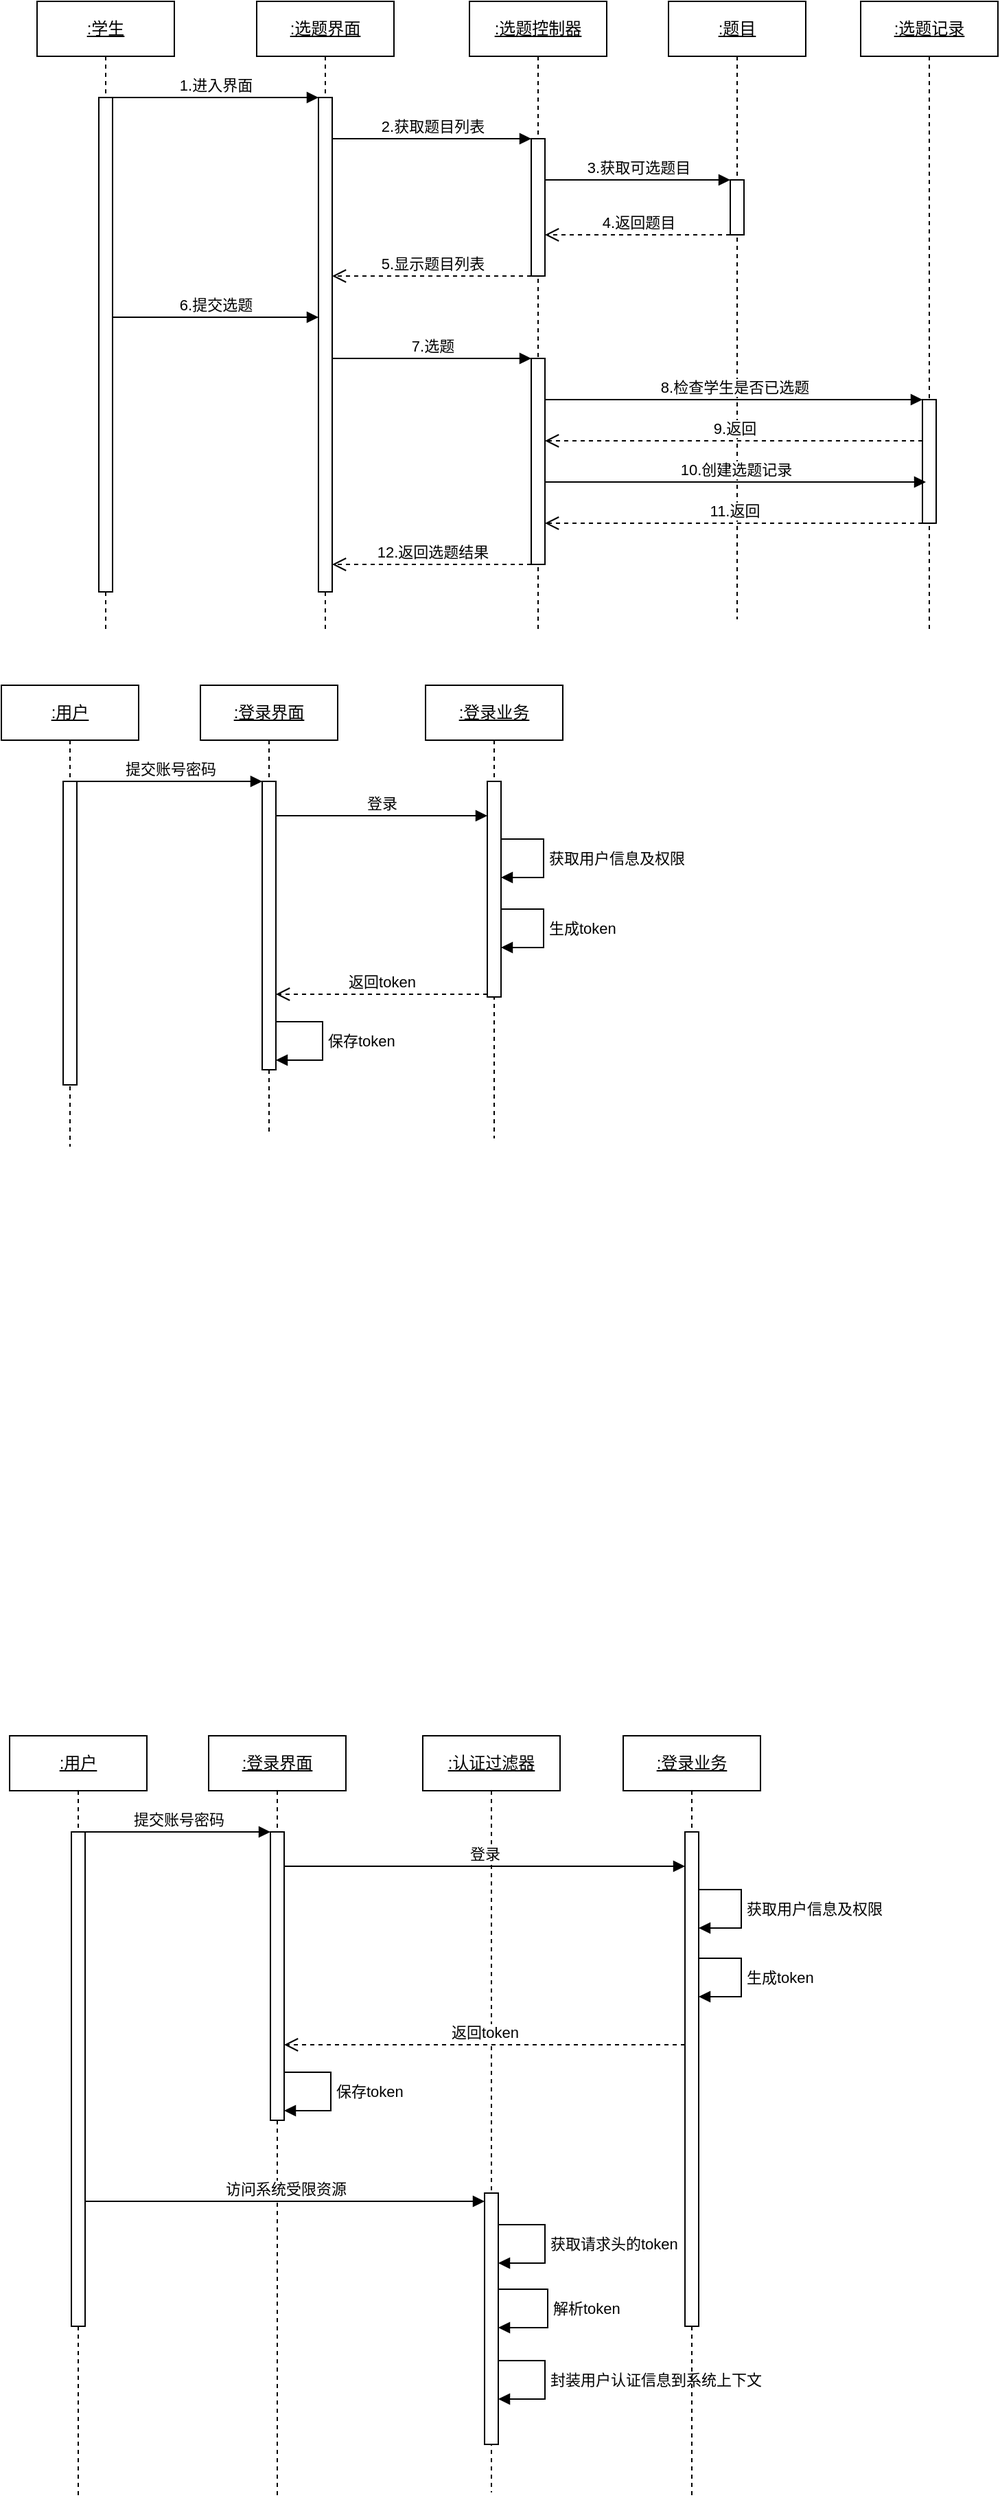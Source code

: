 <mxfile version="24.6.2" type="github">
  <diagram name="Page-1" id="2YBvvXClWsGukQMizWep">
    <mxGraphModel dx="1426" dy="793" grid="0" gridSize="10" guides="1" tooltips="1" connect="1" arrows="1" fold="1" page="1" pageScale="1" pageWidth="850" pageHeight="1100" math="0" shadow="0">
      <root>
        <mxCell id="0" />
        <mxCell id="1" parent="0" />
        <mxCell id="EVdvUObwMmmUspwIrHDG-1" value="&lt;u&gt;:学生&lt;/u&gt;" style="shape=umlLifeline;perimeter=lifelinePerimeter;whiteSpace=wrap;html=1;container=0;dropTarget=0;collapsible=0;recursiveResize=0;outlineConnect=0;portConstraint=eastwest;newEdgeStyle={&quot;edgeStyle&quot;:&quot;elbowEdgeStyle&quot;,&quot;elbow&quot;:&quot;vertical&quot;,&quot;curved&quot;:0,&quot;rounded&quot;:0};movable=1;resizable=1;rotatable=1;deletable=1;editable=1;locked=0;connectable=1;" parent="1" vertex="1">
          <mxGeometry x="64" y="57" width="100" height="460" as="geometry" />
        </mxCell>
        <mxCell id="EVdvUObwMmmUspwIrHDG-2" value="" style="html=1;points=[];perimeter=orthogonalPerimeter;outlineConnect=0;targetShapes=umlLifeline;portConstraint=eastwest;newEdgeStyle={&quot;edgeStyle&quot;:&quot;elbowEdgeStyle&quot;,&quot;elbow&quot;:&quot;vertical&quot;,&quot;curved&quot;:0,&quot;rounded&quot;:0};" parent="EVdvUObwMmmUspwIrHDG-1" vertex="1">
          <mxGeometry x="45" y="70" width="10" height="360" as="geometry" />
        </mxCell>
        <mxCell id="EVdvUObwMmmUspwIrHDG-5" value="&lt;u&gt;:选题界面&lt;/u&gt;" style="shape=umlLifeline;perimeter=lifelinePerimeter;whiteSpace=wrap;html=1;container=0;dropTarget=0;collapsible=0;recursiveResize=0;outlineConnect=0;portConstraint=eastwest;newEdgeStyle={&quot;edgeStyle&quot;:&quot;elbowEdgeStyle&quot;,&quot;elbow&quot;:&quot;vertical&quot;,&quot;curved&quot;:0,&quot;rounded&quot;:0};movable=1;resizable=1;rotatable=1;deletable=1;editable=1;locked=0;connectable=1;" parent="1" vertex="1">
          <mxGeometry x="224" y="57" width="100" height="460" as="geometry" />
        </mxCell>
        <mxCell id="EVdvUObwMmmUspwIrHDG-6" value="" style="html=1;points=[];perimeter=orthogonalPerimeter;outlineConnect=0;targetShapes=umlLifeline;portConstraint=eastwest;newEdgeStyle={&quot;edgeStyle&quot;:&quot;elbowEdgeStyle&quot;,&quot;elbow&quot;:&quot;vertical&quot;,&quot;curved&quot;:0,&quot;rounded&quot;:0};" parent="EVdvUObwMmmUspwIrHDG-5" vertex="1">
          <mxGeometry x="45" y="70" width="10" height="360" as="geometry" />
        </mxCell>
        <mxCell id="EVdvUObwMmmUspwIrHDG-7" value="&lt;u&gt;:选题控制器&lt;/u&gt;" style="shape=umlLifeline;perimeter=lifelinePerimeter;whiteSpace=wrap;html=1;container=0;dropTarget=0;collapsible=0;recursiveResize=0;outlineConnect=0;portConstraint=eastwest;newEdgeStyle={&quot;edgeStyle&quot;:&quot;elbowEdgeStyle&quot;,&quot;elbow&quot;:&quot;vertical&quot;,&quot;curved&quot;:0,&quot;rounded&quot;:0};movable=1;resizable=1;rotatable=1;deletable=1;editable=1;locked=0;connectable=1;" parent="1" vertex="1">
          <mxGeometry x="379" y="57" width="100" height="460" as="geometry" />
        </mxCell>
        <mxCell id="EVdvUObwMmmUspwIrHDG-8" value="" style="html=1;points=[];perimeter=orthogonalPerimeter;outlineConnect=0;targetShapes=umlLifeline;portConstraint=eastwest;newEdgeStyle={&quot;edgeStyle&quot;:&quot;elbowEdgeStyle&quot;,&quot;elbow&quot;:&quot;vertical&quot;,&quot;curved&quot;:0,&quot;rounded&quot;:0};" parent="EVdvUObwMmmUspwIrHDG-7" vertex="1">
          <mxGeometry x="45" y="100" width="10" height="100" as="geometry" />
        </mxCell>
        <mxCell id="EVdvUObwMmmUspwIrHDG-20" value="" style="html=1;points=[[0,0,0,0,5],[0,1,0,0,-5],[1,0,0,0,5],[1,1,0,0,-5]];perimeter=orthogonalPerimeter;outlineConnect=0;targetShapes=umlLifeline;portConstraint=eastwest;newEdgeStyle={&quot;curved&quot;:0,&quot;rounded&quot;:0};" parent="EVdvUObwMmmUspwIrHDG-7" vertex="1">
          <mxGeometry x="45" y="260" width="10" height="150" as="geometry" />
        </mxCell>
        <mxCell id="EVdvUObwMmmUspwIrHDG-9" value="&lt;u&gt;:题目&lt;/u&gt;" style="shape=umlLifeline;perimeter=lifelinePerimeter;whiteSpace=wrap;html=1;container=0;dropTarget=0;collapsible=0;recursiveResize=0;outlineConnect=0;portConstraint=eastwest;newEdgeStyle={&quot;edgeStyle&quot;:&quot;elbowEdgeStyle&quot;,&quot;elbow&quot;:&quot;vertical&quot;,&quot;curved&quot;:0,&quot;rounded&quot;:0};movable=1;resizable=1;rotatable=1;deletable=1;editable=1;locked=0;connectable=1;" parent="1" vertex="1">
          <mxGeometry x="524" y="57" width="100" height="450" as="geometry" />
        </mxCell>
        <mxCell id="EVdvUObwMmmUspwIrHDG-12" value="" style="html=1;points=[];perimeter=orthogonalPerimeter;outlineConnect=0;targetShapes=umlLifeline;portConstraint=eastwest;newEdgeStyle={&quot;edgeStyle&quot;:&quot;elbowEdgeStyle&quot;,&quot;elbow&quot;:&quot;vertical&quot;,&quot;curved&quot;:0,&quot;rounded&quot;:0};" parent="EVdvUObwMmmUspwIrHDG-9" vertex="1">
          <mxGeometry x="45" y="130" width="10" height="40" as="geometry" />
        </mxCell>
        <mxCell id="EVdvUObwMmmUspwIrHDG-10" value="1.进入界面" style="html=1;verticalAlign=bottom;endArrow=block;edgeStyle=elbowEdgeStyle;elbow=horizontal;curved=0;rounded=0;" parent="1" source="EVdvUObwMmmUspwIrHDG-2" target="EVdvUObwMmmUspwIrHDG-6" edge="1">
          <mxGeometry relative="1" as="geometry">
            <mxPoint x="134" y="157" as="sourcePoint" />
            <Array as="points">
              <mxPoint x="194" y="127" />
            </Array>
            <mxPoint x="304" y="157" as="targetPoint" />
          </mxGeometry>
        </mxCell>
        <mxCell id="EVdvUObwMmmUspwIrHDG-11" value="2.获取题目列表" style="html=1;verticalAlign=bottom;endArrow=block;edgeStyle=elbowEdgeStyle;elbow=vertical;curved=0;rounded=0;" parent="1" source="EVdvUObwMmmUspwIrHDG-6" target="EVdvUObwMmmUspwIrHDG-8" edge="1">
          <mxGeometry x="0.007" relative="1" as="geometry">
            <mxPoint x="304" y="147" as="sourcePoint" />
            <Array as="points">
              <mxPoint x="374" y="157" />
            </Array>
            <mxPoint x="454" y="147" as="targetPoint" />
            <mxPoint as="offset" />
          </mxGeometry>
        </mxCell>
        <mxCell id="EVdvUObwMmmUspwIrHDG-13" value="5.显示题目列表" style="html=1;verticalAlign=bottom;endArrow=open;dashed=1;endSize=8;edgeStyle=elbowEdgeStyle;elbow=vertical;curved=0;rounded=0;" parent="1" source="EVdvUObwMmmUspwIrHDG-8" target="EVdvUObwMmmUspwIrHDG-6" edge="1">
          <mxGeometry relative="1" as="geometry">
            <mxPoint x="259" y="206.5" as="targetPoint" />
            <Array as="points">
              <mxPoint x="364" y="257" />
            </Array>
            <mxPoint x="429" y="206.5" as="sourcePoint" />
          </mxGeometry>
        </mxCell>
        <mxCell id="EVdvUObwMmmUspwIrHDG-14" value="6.提交选题" style="html=1;verticalAlign=bottom;endArrow=block;edgeStyle=elbowEdgeStyle;elbow=horizontal;curved=0;rounded=0;" parent="1" source="EVdvUObwMmmUspwIrHDG-2" target="EVdvUObwMmmUspwIrHDG-6" edge="1">
          <mxGeometry relative="1" as="geometry">
            <mxPoint x="134" y="217" as="sourcePoint" />
            <Array as="points">
              <mxPoint x="209" y="287" />
            </Array>
            <mxPoint x="284" y="217" as="targetPoint" />
          </mxGeometry>
        </mxCell>
        <mxCell id="EVdvUObwMmmUspwIrHDG-16" value="&lt;u&gt;:选题记录&lt;/u&gt;" style="shape=umlLifeline;perimeter=lifelinePerimeter;whiteSpace=wrap;html=1;container=0;dropTarget=0;collapsible=0;recursiveResize=0;outlineConnect=0;portConstraint=eastwest;newEdgeStyle={&quot;edgeStyle&quot;:&quot;elbowEdgeStyle&quot;,&quot;elbow&quot;:&quot;vertical&quot;,&quot;curved&quot;:0,&quot;rounded&quot;:0};movable=1;resizable=1;rotatable=1;deletable=1;editable=1;locked=0;connectable=1;" parent="1" vertex="1">
          <mxGeometry x="664" y="57" width="100" height="460" as="geometry" />
        </mxCell>
        <mxCell id="EVdvUObwMmmUspwIrHDG-17" value="" style="html=1;points=[];perimeter=orthogonalPerimeter;outlineConnect=0;targetShapes=umlLifeline;portConstraint=eastwest;newEdgeStyle={&quot;edgeStyle&quot;:&quot;elbowEdgeStyle&quot;,&quot;elbow&quot;:&quot;vertical&quot;,&quot;curved&quot;:0,&quot;rounded&quot;:0};" parent="EVdvUObwMmmUspwIrHDG-16" vertex="1">
          <mxGeometry x="45" y="290" width="10" height="90" as="geometry" />
        </mxCell>
        <mxCell id="EVdvUObwMmmUspwIrHDG-18" value="3.获取可选题目" style="html=1;verticalAlign=bottom;endArrow=block;edgeStyle=elbowEdgeStyle;elbow=vertical;curved=0;rounded=0;" parent="1" source="EVdvUObwMmmUspwIrHDG-8" target="EVdvUObwMmmUspwIrHDG-12" edge="1">
          <mxGeometry x="0.007" relative="1" as="geometry">
            <mxPoint x="454" y="247" as="sourcePoint" />
            <Array as="points">
              <mxPoint x="504" y="187" />
            </Array>
            <mxPoint x="599" y="247" as="targetPoint" />
            <mxPoint as="offset" />
          </mxGeometry>
        </mxCell>
        <mxCell id="EVdvUObwMmmUspwIrHDG-19" value="4.返回题目" style="html=1;verticalAlign=bottom;endArrow=open;dashed=1;endSize=8;edgeStyle=elbowEdgeStyle;elbow=vertical;curved=0;rounded=0;" parent="1" source="EVdvUObwMmmUspwIrHDG-12" target="EVdvUObwMmmUspwIrHDG-8" edge="1">
          <mxGeometry relative="1" as="geometry">
            <mxPoint x="429" y="227" as="targetPoint" />
            <Array as="points">
              <mxPoint x="514" y="227" />
            </Array>
            <mxPoint x="574" y="227" as="sourcePoint" />
          </mxGeometry>
        </mxCell>
        <mxCell id="EVdvUObwMmmUspwIrHDG-21" value="7.选题" style="html=1;verticalAlign=bottom;endArrow=block;edgeStyle=elbowEdgeStyle;elbow=horizontal;curved=0;rounded=0;" parent="1" source="EVdvUObwMmmUspwIrHDG-6" target="EVdvUObwMmmUspwIrHDG-20" edge="1">
          <mxGeometry relative="1" as="geometry">
            <mxPoint x="254" y="327" as="sourcePoint" />
            <Array as="points">
              <mxPoint x="344" y="317" />
            </Array>
            <mxPoint x="404" y="327" as="targetPoint" />
          </mxGeometry>
        </mxCell>
        <mxCell id="EVdvUObwMmmUspwIrHDG-24" value="8.检查学生是否已选题" style="html=1;verticalAlign=bottom;endArrow=block;edgeStyle=elbowEdgeStyle;elbow=horizontal;curved=0;rounded=0;" parent="1" source="EVdvUObwMmmUspwIrHDG-20" target="EVdvUObwMmmUspwIrHDG-17" edge="1">
          <mxGeometry relative="1" as="geometry">
            <mxPoint x="429" y="397" as="sourcePoint" />
            <Array as="points">
              <mxPoint x="504" y="347" />
            </Array>
            <mxPoint x="569" y="347" as="targetPoint" />
          </mxGeometry>
        </mxCell>
        <mxCell id="EVdvUObwMmmUspwIrHDG-25" value="9.返回" style="html=1;verticalAlign=bottom;endArrow=open;dashed=1;endSize=8;edgeStyle=elbowEdgeStyle;elbow=vertical;curved=0;rounded=0;" parent="1" source="EVdvUObwMmmUspwIrHDG-17" target="EVdvUObwMmmUspwIrHDG-20" edge="1">
          <mxGeometry relative="1" as="geometry">
            <mxPoint x="506.5" y="377" as="targetPoint" />
            <Array as="points">
              <mxPoint x="586.5" y="377" />
            </Array>
            <mxPoint x="641.5" y="377" as="sourcePoint" />
          </mxGeometry>
        </mxCell>
        <mxCell id="EVdvUObwMmmUspwIrHDG-26" value="10.创建选题记录" style="html=1;verticalAlign=bottom;endArrow=block;edgeStyle=elbowEdgeStyle;elbow=horizontal;curved=0;rounded=0;" parent="1" source="EVdvUObwMmmUspwIrHDG-20" edge="1">
          <mxGeometry relative="1" as="geometry">
            <mxPoint x="436.5" y="407" as="sourcePoint" />
            <Array as="points">
              <mxPoint x="509" y="407" />
            </Array>
            <mxPoint x="711.5" y="407" as="targetPoint" />
          </mxGeometry>
        </mxCell>
        <mxCell id="EVdvUObwMmmUspwIrHDG-27" value="11.返回" style="html=1;verticalAlign=bottom;endArrow=open;dashed=1;endSize=8;edgeStyle=elbowEdgeStyle;elbow=vertical;curved=0;rounded=0;" parent="1" source="EVdvUObwMmmUspwIrHDG-17" target="EVdvUObwMmmUspwIrHDG-20" edge="1">
          <mxGeometry relative="1" as="geometry">
            <mxPoint x="436.5" y="437" as="targetPoint" />
            <Array as="points">
              <mxPoint x="589" y="437" />
            </Array>
            <mxPoint x="711.5" y="437" as="sourcePoint" />
          </mxGeometry>
        </mxCell>
        <mxCell id="EVdvUObwMmmUspwIrHDG-29" value="12.返回选题结果" style="html=1;verticalAlign=bottom;endArrow=open;dashed=1;endSize=8;edgeStyle=elbowEdgeStyle;elbow=vertical;curved=0;rounded=0;" parent="1" source="EVdvUObwMmmUspwIrHDG-20" target="EVdvUObwMmmUspwIrHDG-6" edge="1">
          <mxGeometry relative="1" as="geometry">
            <mxPoint x="284" y="447" as="targetPoint" />
            <Array as="points">
              <mxPoint x="364" y="467" />
            </Array>
            <mxPoint x="429" y="447" as="sourcePoint" />
          </mxGeometry>
        </mxCell>
        <mxCell id="bbNa7J150MOX95k5ckpK-1" value="&lt;u&gt;:用户&lt;/u&gt;" style="shape=umlLifeline;perimeter=lifelinePerimeter;whiteSpace=wrap;html=1;container=0;dropTarget=0;collapsible=0;recursiveResize=0;outlineConnect=0;portConstraint=eastwest;newEdgeStyle={&quot;edgeStyle&quot;:&quot;elbowEdgeStyle&quot;,&quot;elbow&quot;:&quot;vertical&quot;,&quot;curved&quot;:0,&quot;rounded&quot;:0};movable=1;resizable=1;rotatable=1;deletable=1;editable=1;locked=0;connectable=1;" vertex="1" parent="1">
          <mxGeometry x="38" y="555" width="100" height="336" as="geometry" />
        </mxCell>
        <mxCell id="bbNa7J150MOX95k5ckpK-2" value="" style="html=1;points=[];perimeter=orthogonalPerimeter;outlineConnect=0;targetShapes=umlLifeline;portConstraint=eastwest;newEdgeStyle={&quot;edgeStyle&quot;:&quot;elbowEdgeStyle&quot;,&quot;elbow&quot;:&quot;vertical&quot;,&quot;curved&quot;:0,&quot;rounded&quot;:0};" vertex="1" parent="bbNa7J150MOX95k5ckpK-1">
          <mxGeometry x="45" y="70" width="10" height="221" as="geometry" />
        </mxCell>
        <mxCell id="bbNa7J150MOX95k5ckpK-3" value="&lt;u&gt;:登录界面&lt;/u&gt;" style="shape=umlLifeline;perimeter=lifelinePerimeter;whiteSpace=wrap;html=1;container=0;dropTarget=0;collapsible=0;recursiveResize=0;outlineConnect=0;portConstraint=eastwest;newEdgeStyle={&quot;edgeStyle&quot;:&quot;elbowEdgeStyle&quot;,&quot;elbow&quot;:&quot;vertical&quot;,&quot;curved&quot;:0,&quot;rounded&quot;:0};movable=1;resizable=1;rotatable=1;deletable=1;editable=1;locked=0;connectable=1;" vertex="1" parent="1">
          <mxGeometry x="183" y="555" width="100" height="328" as="geometry" />
        </mxCell>
        <mxCell id="bbNa7J150MOX95k5ckpK-4" value="" style="html=1;points=[];perimeter=orthogonalPerimeter;outlineConnect=0;targetShapes=umlLifeline;portConstraint=eastwest;newEdgeStyle={&quot;edgeStyle&quot;:&quot;elbowEdgeStyle&quot;,&quot;elbow&quot;:&quot;vertical&quot;,&quot;curved&quot;:0,&quot;rounded&quot;:0};" vertex="1" parent="bbNa7J150MOX95k5ckpK-3">
          <mxGeometry x="45" y="70" width="10" height="210" as="geometry" />
        </mxCell>
        <mxCell id="bbNa7J150MOX95k5ckpK-7" value="&lt;u&gt;:登录业务&lt;/u&gt;" style="shape=umlLifeline;perimeter=lifelinePerimeter;whiteSpace=wrap;html=1;container=0;dropTarget=0;collapsible=0;recursiveResize=0;outlineConnect=0;portConstraint=eastwest;newEdgeStyle={&quot;edgeStyle&quot;:&quot;elbowEdgeStyle&quot;,&quot;elbow&quot;:&quot;vertical&quot;,&quot;curved&quot;:0,&quot;rounded&quot;:0};movable=1;resizable=1;rotatable=1;deletable=1;editable=1;locked=0;connectable=1;" vertex="1" parent="1">
          <mxGeometry x="347" y="555" width="100" height="330" as="geometry" />
        </mxCell>
        <mxCell id="bbNa7J150MOX95k5ckpK-8" value="" style="html=1;points=[];perimeter=orthogonalPerimeter;outlineConnect=0;targetShapes=umlLifeline;portConstraint=eastwest;newEdgeStyle={&quot;edgeStyle&quot;:&quot;elbowEdgeStyle&quot;,&quot;elbow&quot;:&quot;vertical&quot;,&quot;curved&quot;:0,&quot;rounded&quot;:0};" vertex="1" parent="bbNa7J150MOX95k5ckpK-7">
          <mxGeometry x="45" y="70" width="10" height="157" as="geometry" />
        </mxCell>
        <mxCell id="bbNa7J150MOX95k5ckpK-29" value="获取用户信息及权限" style="html=1;align=left;spacingLeft=2;endArrow=block;rounded=0;edgeStyle=orthogonalEdgeStyle;curved=0;rounded=0;" edge="1" target="bbNa7J150MOX95k5ckpK-8" parent="bbNa7J150MOX95k5ckpK-7" source="bbNa7J150MOX95k5ckpK-8">
          <mxGeometry relative="1" as="geometry">
            <mxPoint x="336" y="97" as="sourcePoint" />
            <Array as="points">
              <mxPoint x="86" y="112" />
              <mxPoint x="86" y="140" />
            </Array>
          </mxGeometry>
        </mxCell>
        <mxCell id="bbNa7J150MOX95k5ckpK-9" value="提交账号密码" style="html=1;verticalAlign=bottom;endArrow=block;edgeStyle=elbowEdgeStyle;elbow=horizontal;curved=0;rounded=0;" edge="1" parent="1" source="bbNa7J150MOX95k5ckpK-2" target="bbNa7J150MOX95k5ckpK-4">
          <mxGeometry relative="1" as="geometry">
            <mxPoint x="94" y="625" as="sourcePoint" />
            <Array as="points">
              <mxPoint x="178" y="625" />
            </Array>
            <mxPoint x="229" y="625" as="targetPoint" />
          </mxGeometry>
        </mxCell>
        <mxCell id="bbNa7J150MOX95k5ckpK-10" value="登录" style="html=1;verticalAlign=bottom;endArrow=block;edgeStyle=elbowEdgeStyle;elbow=horizontal;curved=0;rounded=0;" edge="1" parent="1" source="bbNa7J150MOX95k5ckpK-4" target="bbNa7J150MOX95k5ckpK-8">
          <mxGeometry relative="1" as="geometry">
            <mxPoint x="240" y="650" as="sourcePoint" />
            <Array as="points">
              <mxPoint x="309" y="650" />
            </Array>
            <mxPoint x="371" y="650" as="targetPoint" />
          </mxGeometry>
        </mxCell>
        <mxCell id="bbNa7J150MOX95k5ckpK-30" value="生成token" style="html=1;align=left;spacingLeft=2;endArrow=block;rounded=0;edgeStyle=orthogonalEdgeStyle;curved=0;rounded=0;" edge="1" parent="1">
          <mxGeometry relative="1" as="geometry">
            <mxPoint x="402" y="718" as="sourcePoint" />
            <Array as="points">
              <mxPoint x="433" y="718" />
              <mxPoint x="433" y="746" />
            </Array>
            <mxPoint x="402" y="746" as="targetPoint" />
          </mxGeometry>
        </mxCell>
        <mxCell id="bbNa7J150MOX95k5ckpK-32" value="返回token" style="html=1;verticalAlign=bottom;endArrow=open;dashed=1;endSize=8;edgeStyle=elbowEdgeStyle;elbow=horizontal;curved=0;rounded=0;" edge="1" parent="1" source="bbNa7J150MOX95k5ckpK-8" target="bbNa7J150MOX95k5ckpK-4">
          <mxGeometry relative="1" as="geometry">
            <mxPoint x="281" y="804" as="targetPoint" />
            <Array as="points">
              <mxPoint x="298" y="780" />
            </Array>
            <mxPoint x="556" y="804" as="sourcePoint" />
          </mxGeometry>
        </mxCell>
        <mxCell id="bbNa7J150MOX95k5ckpK-38" value="保存token" style="html=1;align=left;spacingLeft=2;endArrow=block;rounded=0;edgeStyle=orthogonalEdgeStyle;curved=0;rounded=0;" edge="1" parent="1">
          <mxGeometry relative="1" as="geometry">
            <mxPoint x="238" y="800" as="sourcePoint" />
            <Array as="points">
              <mxPoint x="272" y="800" />
              <mxPoint x="272" y="828" />
            </Array>
            <mxPoint x="238" y="828" as="targetPoint" />
          </mxGeometry>
        </mxCell>
        <mxCell id="bbNa7J150MOX95k5ckpK-44" value="&lt;u&gt;:用户&lt;/u&gt;" style="shape=umlLifeline;perimeter=lifelinePerimeter;whiteSpace=wrap;html=1;container=0;dropTarget=0;collapsible=0;recursiveResize=0;outlineConnect=0;portConstraint=eastwest;newEdgeStyle={&quot;edgeStyle&quot;:&quot;elbowEdgeStyle&quot;,&quot;elbow&quot;:&quot;vertical&quot;,&quot;curved&quot;:0,&quot;rounded&quot;:0};movable=1;resizable=1;rotatable=1;deletable=1;editable=1;locked=0;connectable=1;" vertex="1" parent="1">
          <mxGeometry x="44" y="1320" width="100" height="555" as="geometry" />
        </mxCell>
        <mxCell id="bbNa7J150MOX95k5ckpK-45" value="" style="html=1;points=[];perimeter=orthogonalPerimeter;outlineConnect=0;targetShapes=umlLifeline;portConstraint=eastwest;newEdgeStyle={&quot;edgeStyle&quot;:&quot;elbowEdgeStyle&quot;,&quot;elbow&quot;:&quot;vertical&quot;,&quot;curved&quot;:0,&quot;rounded&quot;:0};" vertex="1" parent="bbNa7J150MOX95k5ckpK-44">
          <mxGeometry x="45" y="70" width="10" height="360" as="geometry" />
        </mxCell>
        <mxCell id="bbNa7J150MOX95k5ckpK-46" value="&lt;u&gt;:登录界面&lt;/u&gt;" style="shape=umlLifeline;perimeter=lifelinePerimeter;whiteSpace=wrap;html=1;container=0;dropTarget=0;collapsible=0;recursiveResize=0;outlineConnect=0;portConstraint=eastwest;newEdgeStyle={&quot;edgeStyle&quot;:&quot;elbowEdgeStyle&quot;,&quot;elbow&quot;:&quot;vertical&quot;,&quot;curved&quot;:0,&quot;rounded&quot;:0};movable=1;resizable=1;rotatable=1;deletable=1;editable=1;locked=0;connectable=1;" vertex="1" parent="1">
          <mxGeometry x="189" y="1320" width="100" height="553" as="geometry" />
        </mxCell>
        <mxCell id="bbNa7J150MOX95k5ckpK-47" value="" style="html=1;points=[];perimeter=orthogonalPerimeter;outlineConnect=0;targetShapes=umlLifeline;portConstraint=eastwest;newEdgeStyle={&quot;edgeStyle&quot;:&quot;elbowEdgeStyle&quot;,&quot;elbow&quot;:&quot;vertical&quot;,&quot;curved&quot;:0,&quot;rounded&quot;:0};" vertex="1" parent="bbNa7J150MOX95k5ckpK-46">
          <mxGeometry x="45" y="70" width="10" height="210" as="geometry" />
        </mxCell>
        <mxCell id="bbNa7J150MOX95k5ckpK-48" value="&lt;u&gt;:认证过滤器&lt;/u&gt;" style="shape=umlLifeline;perimeter=lifelinePerimeter;whiteSpace=wrap;html=1;container=0;dropTarget=0;collapsible=0;recursiveResize=0;outlineConnect=0;portConstraint=eastwest;newEdgeStyle={&quot;edgeStyle&quot;:&quot;elbowEdgeStyle&quot;,&quot;elbow&quot;:&quot;vertical&quot;,&quot;curved&quot;:0,&quot;rounded&quot;:0};movable=1;resizable=1;rotatable=1;deletable=1;editable=1;locked=0;connectable=1;" vertex="1" parent="1">
          <mxGeometry x="345" y="1320" width="100" height="551" as="geometry" />
        </mxCell>
        <mxCell id="bbNa7J150MOX95k5ckpK-49" value="" style="html=1;points=[];perimeter=orthogonalPerimeter;outlineConnect=0;targetShapes=umlLifeline;portConstraint=eastwest;newEdgeStyle={&quot;edgeStyle&quot;:&quot;elbowEdgeStyle&quot;,&quot;elbow&quot;:&quot;vertical&quot;,&quot;curved&quot;:0,&quot;rounded&quot;:0};" vertex="1" parent="bbNa7J150MOX95k5ckpK-48">
          <mxGeometry x="45" y="333" width="10" height="183" as="geometry" />
        </mxCell>
        <mxCell id="bbNa7J150MOX95k5ckpK-50" value="获取请求头的token" style="html=1;align=left;spacingLeft=2;endArrow=block;rounded=0;edgeStyle=orthogonalEdgeStyle;curved=0;rounded=0;" edge="1" parent="bbNa7J150MOX95k5ckpK-48" source="bbNa7J150MOX95k5ckpK-49" target="bbNa7J150MOX95k5ckpK-49">
          <mxGeometry relative="1" as="geometry">
            <mxPoint x="58" y="356" as="sourcePoint" />
            <Array as="points">
              <mxPoint x="89" y="356" />
              <mxPoint x="89" y="384" />
            </Array>
            <mxPoint x="58" y="384" as="targetPoint" />
          </mxGeometry>
        </mxCell>
        <mxCell id="bbNa7J150MOX95k5ckpK-51" value="解析token" style="html=1;align=left;spacingLeft=2;endArrow=block;rounded=0;edgeStyle=orthogonalEdgeStyle;curved=0;rounded=0;" edge="1" parent="bbNa7J150MOX95k5ckpK-48" source="bbNa7J150MOX95k5ckpK-49" target="bbNa7J150MOX95k5ckpK-49">
          <mxGeometry relative="1" as="geometry">
            <mxPoint x="57" y="403" as="sourcePoint" />
            <Array as="points">
              <mxPoint x="91" y="403" />
              <mxPoint x="91" y="431" />
            </Array>
            <mxPoint x="57" y="431" as="targetPoint" />
          </mxGeometry>
        </mxCell>
        <mxCell id="bbNa7J150MOX95k5ckpK-52" value="封装用户认证信息到系统上下文" style="html=1;align=left;spacingLeft=2;endArrow=block;rounded=0;edgeStyle=orthogonalEdgeStyle;curved=0;rounded=0;" edge="1" parent="bbNa7J150MOX95k5ckpK-48" source="bbNa7J150MOX95k5ckpK-49" target="bbNa7J150MOX95k5ckpK-49">
          <mxGeometry relative="1" as="geometry">
            <mxPoint x="56" y="455" as="sourcePoint" />
            <Array as="points">
              <mxPoint x="89" y="455" />
              <mxPoint x="89" y="483" />
            </Array>
            <mxPoint x="56" y="483" as="targetPoint" />
          </mxGeometry>
        </mxCell>
        <mxCell id="bbNa7J150MOX95k5ckpK-53" value="&lt;u&gt;:登录业务&lt;/u&gt;" style="shape=umlLifeline;perimeter=lifelinePerimeter;whiteSpace=wrap;html=1;container=0;dropTarget=0;collapsible=0;recursiveResize=0;outlineConnect=0;portConstraint=eastwest;newEdgeStyle={&quot;edgeStyle&quot;:&quot;elbowEdgeStyle&quot;,&quot;elbow&quot;:&quot;vertical&quot;,&quot;curved&quot;:0,&quot;rounded&quot;:0};movable=1;resizable=1;rotatable=1;deletable=1;editable=1;locked=0;connectable=1;" vertex="1" parent="1">
          <mxGeometry x="491" y="1320" width="100" height="553" as="geometry" />
        </mxCell>
        <mxCell id="bbNa7J150MOX95k5ckpK-54" value="" style="html=1;points=[];perimeter=orthogonalPerimeter;outlineConnect=0;targetShapes=umlLifeline;portConstraint=eastwest;newEdgeStyle={&quot;edgeStyle&quot;:&quot;elbowEdgeStyle&quot;,&quot;elbow&quot;:&quot;vertical&quot;,&quot;curved&quot;:0,&quot;rounded&quot;:0};" vertex="1" parent="bbNa7J150MOX95k5ckpK-53">
          <mxGeometry x="45" y="70" width="10" height="360" as="geometry" />
        </mxCell>
        <mxCell id="bbNa7J150MOX95k5ckpK-55" value="获取用户信息及权限" style="html=1;align=left;spacingLeft=2;endArrow=block;rounded=0;edgeStyle=orthogonalEdgeStyle;curved=0;rounded=0;" edge="1" parent="bbNa7J150MOX95k5ckpK-53" source="bbNa7J150MOX95k5ckpK-54" target="bbNa7J150MOX95k5ckpK-54">
          <mxGeometry relative="1" as="geometry">
            <mxPoint x="336" y="97" as="sourcePoint" />
            <Array as="points">
              <mxPoint x="86" y="112" />
              <mxPoint x="86" y="140" />
            </Array>
          </mxGeometry>
        </mxCell>
        <mxCell id="bbNa7J150MOX95k5ckpK-56" value="提交账号密码" style="html=1;verticalAlign=bottom;endArrow=block;edgeStyle=elbowEdgeStyle;elbow=horizontal;curved=0;rounded=0;" edge="1" parent="1" source="bbNa7J150MOX95k5ckpK-45" target="bbNa7J150MOX95k5ckpK-47">
          <mxGeometry relative="1" as="geometry">
            <mxPoint x="100" y="1390" as="sourcePoint" />
            <Array as="points">
              <mxPoint x="184" y="1390" />
            </Array>
            <mxPoint x="235" y="1390" as="targetPoint" />
          </mxGeometry>
        </mxCell>
        <mxCell id="bbNa7J150MOX95k5ckpK-57" value="登录" style="html=1;verticalAlign=bottom;endArrow=block;edgeStyle=elbowEdgeStyle;elbow=horizontal;curved=0;rounded=0;" edge="1" parent="1" source="bbNa7J150MOX95k5ckpK-47" target="bbNa7J150MOX95k5ckpK-54">
          <mxGeometry relative="1" as="geometry">
            <mxPoint x="246" y="1415" as="sourcePoint" />
            <Array as="points">
              <mxPoint x="315" y="1415" />
            </Array>
            <mxPoint x="377" y="1415" as="targetPoint" />
          </mxGeometry>
        </mxCell>
        <mxCell id="bbNa7J150MOX95k5ckpK-58" value="生成token" style="html=1;align=left;spacingLeft=2;endArrow=block;rounded=0;edgeStyle=orthogonalEdgeStyle;curved=0;rounded=0;" edge="1" parent="1">
          <mxGeometry relative="1" as="geometry">
            <mxPoint x="546" y="1482" as="sourcePoint" />
            <Array as="points">
              <mxPoint x="577" y="1482" />
              <mxPoint x="577" y="1510" />
            </Array>
            <mxPoint x="546" y="1510" as="targetPoint" />
          </mxGeometry>
        </mxCell>
        <mxCell id="bbNa7J150MOX95k5ckpK-59" value="返回token" style="html=1;verticalAlign=bottom;endArrow=open;dashed=1;endSize=8;edgeStyle=elbowEdgeStyle;elbow=horizontal;curved=0;rounded=0;" edge="1" parent="1" source="bbNa7J150MOX95k5ckpK-54" target="bbNa7J150MOX95k5ckpK-47">
          <mxGeometry relative="1" as="geometry">
            <mxPoint x="287" y="1569" as="targetPoint" />
            <Array as="points">
              <mxPoint x="304" y="1545" />
            </Array>
            <mxPoint x="562" y="1569" as="sourcePoint" />
          </mxGeometry>
        </mxCell>
        <mxCell id="bbNa7J150MOX95k5ckpK-60" value="访问系统受限资源" style="html=1;verticalAlign=bottom;endArrow=block;edgeStyle=elbowEdgeStyle;elbow=vertical;curved=0;rounded=0;" edge="1" parent="1" source="bbNa7J150MOX95k5ckpK-45" target="bbNa7J150MOX95k5ckpK-49">
          <mxGeometry relative="1" as="geometry">
            <mxPoint x="100" y="1569" as="sourcePoint" />
            <Array as="points">
              <mxPoint x="149" y="1659" />
            </Array>
            <mxPoint x="235" y="1569" as="targetPoint" />
          </mxGeometry>
        </mxCell>
        <mxCell id="bbNa7J150MOX95k5ckpK-61" value="保存token" style="html=1;align=left;spacingLeft=2;endArrow=block;rounded=0;edgeStyle=orthogonalEdgeStyle;curved=0;rounded=0;" edge="1" parent="1">
          <mxGeometry relative="1" as="geometry">
            <mxPoint x="244" y="1565" as="sourcePoint" />
            <Array as="points">
              <mxPoint x="278" y="1565" />
              <mxPoint x="278" y="1593" />
            </Array>
            <mxPoint x="244" y="1593" as="targetPoint" />
          </mxGeometry>
        </mxCell>
      </root>
    </mxGraphModel>
  </diagram>
</mxfile>
